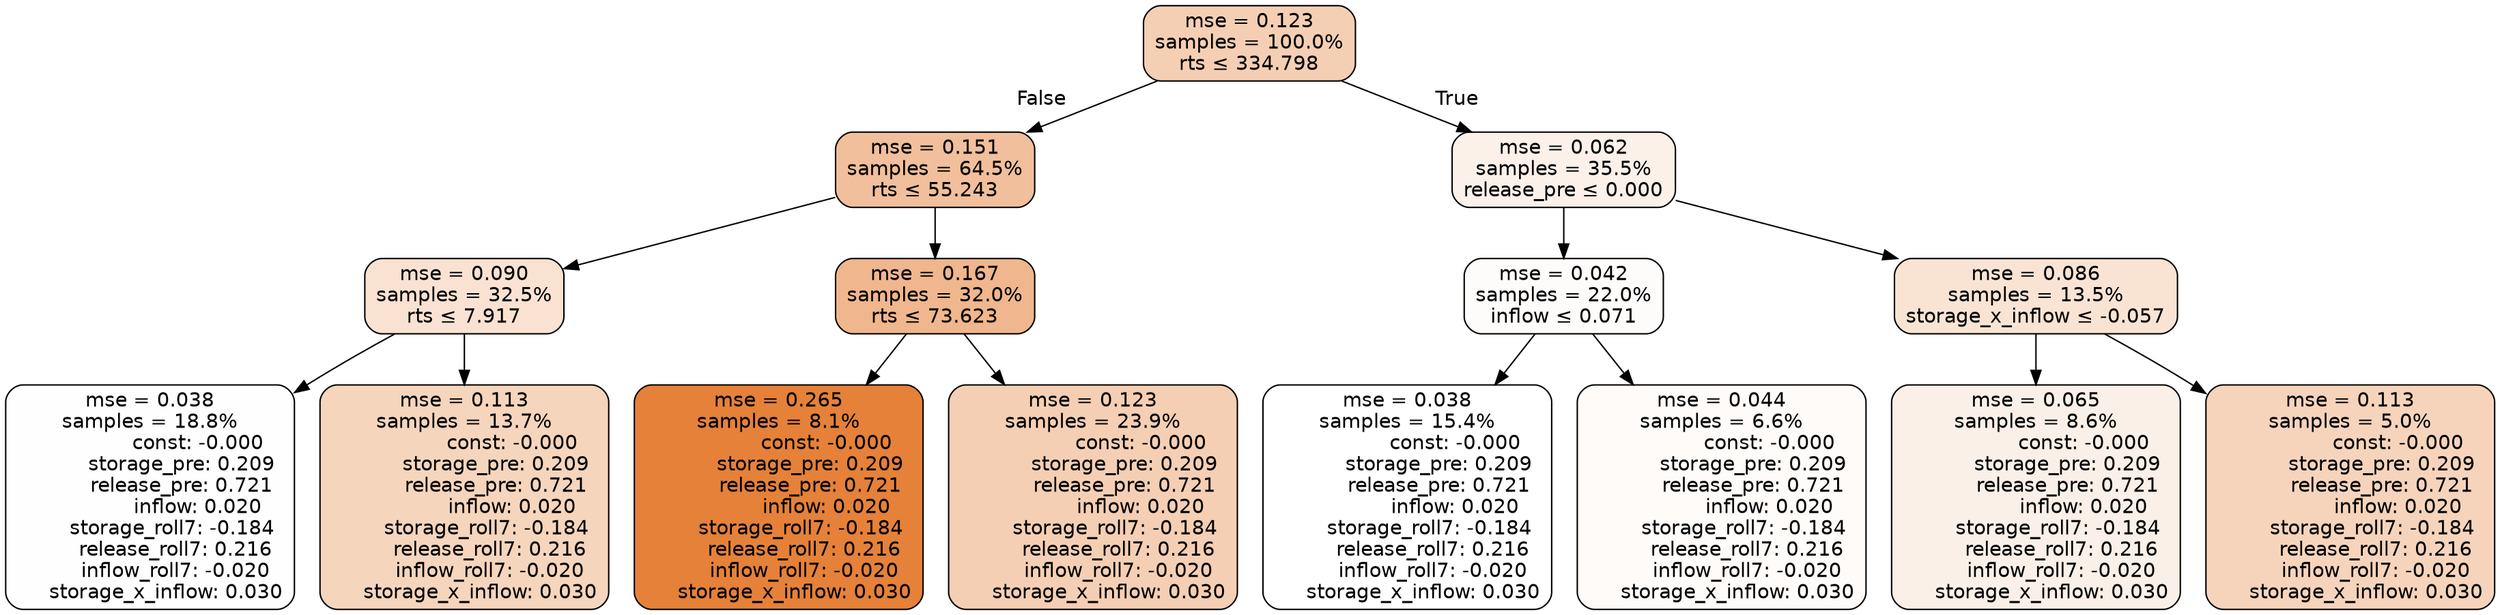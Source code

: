 digraph tree {
node [shape=rectangle, style="filled, rounded", color="black", fontname=helvetica] ;
edge [fontname=helvetica] ;
	"0" [label="mse = 0.123
samples = 100.0%
rts &le; 334.798", fillcolor="#f5cfb4"]
	"1" [label="mse = 0.151
samples = 64.5%
rts &le; 55.243", fillcolor="#f1bf9b"]
	"2" [label="mse = 0.090
samples = 32.5%
rts &le; 7.917", fillcolor="#f9e2d1"]
	"3" [label="mse = 0.038
samples = 18.8%
               const: -0.000
          storage_pre: 0.209
          release_pre: 0.721
               inflow: 0.020
       storage_roll7: -0.184
        release_roll7: 0.216
        inflow_roll7: -0.020
     storage_x_inflow: 0.030", fillcolor="#fefefe"]
	"4" [label="mse = 0.113
samples = 13.7%
               const: -0.000
          storage_pre: 0.209
          release_pre: 0.721
               inflow: 0.020
       storage_roll7: -0.184
        release_roll7: 0.216
        inflow_roll7: -0.020
     storage_x_inflow: 0.030", fillcolor="#f6d5bd"]
	"5" [label="mse = 0.167
samples = 32.0%
rts &le; 73.623", fillcolor="#f0b68d"]
	"6" [label="mse = 0.265
samples = 8.1%
               const: -0.000
          storage_pre: 0.209
          release_pre: 0.721
               inflow: 0.020
       storage_roll7: -0.184
        release_roll7: 0.216
        inflow_roll7: -0.020
     storage_x_inflow: 0.030", fillcolor="#e58139"]
	"7" [label="mse = 0.123
samples = 23.9%
               const: -0.000
          storage_pre: 0.209
          release_pre: 0.721
               inflow: 0.020
       storage_roll7: -0.184
        release_roll7: 0.216
        inflow_roll7: -0.020
     storage_x_inflow: 0.030", fillcolor="#f5cfb4"]
	"8" [label="mse = 0.062
samples = 35.5%
release_pre &le; 0.000", fillcolor="#fcf1e9"]
	"9" [label="mse = 0.042
samples = 22.0%
inflow &le; 0.071", fillcolor="#fefcfb"]
	"10" [label="mse = 0.038
samples = 15.4%
               const: -0.000
          storage_pre: 0.209
          release_pre: 0.721
               inflow: 0.020
       storage_roll7: -0.184
        release_roll7: 0.216
        inflow_roll7: -0.020
     storage_x_inflow: 0.030", fillcolor="#ffffff"]
	"11" [label="mse = 0.044
samples = 6.6%
               const: -0.000
          storage_pre: 0.209
          release_pre: 0.721
               inflow: 0.020
       storage_roll7: -0.184
        release_roll7: 0.216
        inflow_roll7: -0.020
     storage_x_inflow: 0.030", fillcolor="#fefbf9"]
	"12" [label="mse = 0.086
samples = 13.5%
storage_x_inflow &le; -0.057", fillcolor="#f9e4d4"]
	"13" [label="mse = 0.065
samples = 8.6%
               const: -0.000
          storage_pre: 0.209
          release_pre: 0.721
               inflow: 0.020
       storage_roll7: -0.184
        release_roll7: 0.216
        inflow_roll7: -0.020
     storage_x_inflow: 0.030", fillcolor="#fbf0e7"]
	"14" [label="mse = 0.113
samples = 5.0%
               const: -0.000
          storage_pre: 0.209
          release_pre: 0.721
               inflow: 0.020
       storage_roll7: -0.184
        release_roll7: 0.216
        inflow_roll7: -0.020
     storage_x_inflow: 0.030", fillcolor="#f6d4bc"]

	"0" -> "1" [labeldistance=2.5, labelangle=45, headlabel="False"]
	"1" -> "2"
	"2" -> "3"
	"2" -> "4"
	"1" -> "5"
	"5" -> "6"
	"5" -> "7"
	"0" -> "8" [labeldistance=2.5, labelangle=-45, headlabel="True"]
	"8" -> "9"
	"9" -> "10"
	"9" -> "11"
	"8" -> "12"
	"12" -> "13"
	"12" -> "14"
}